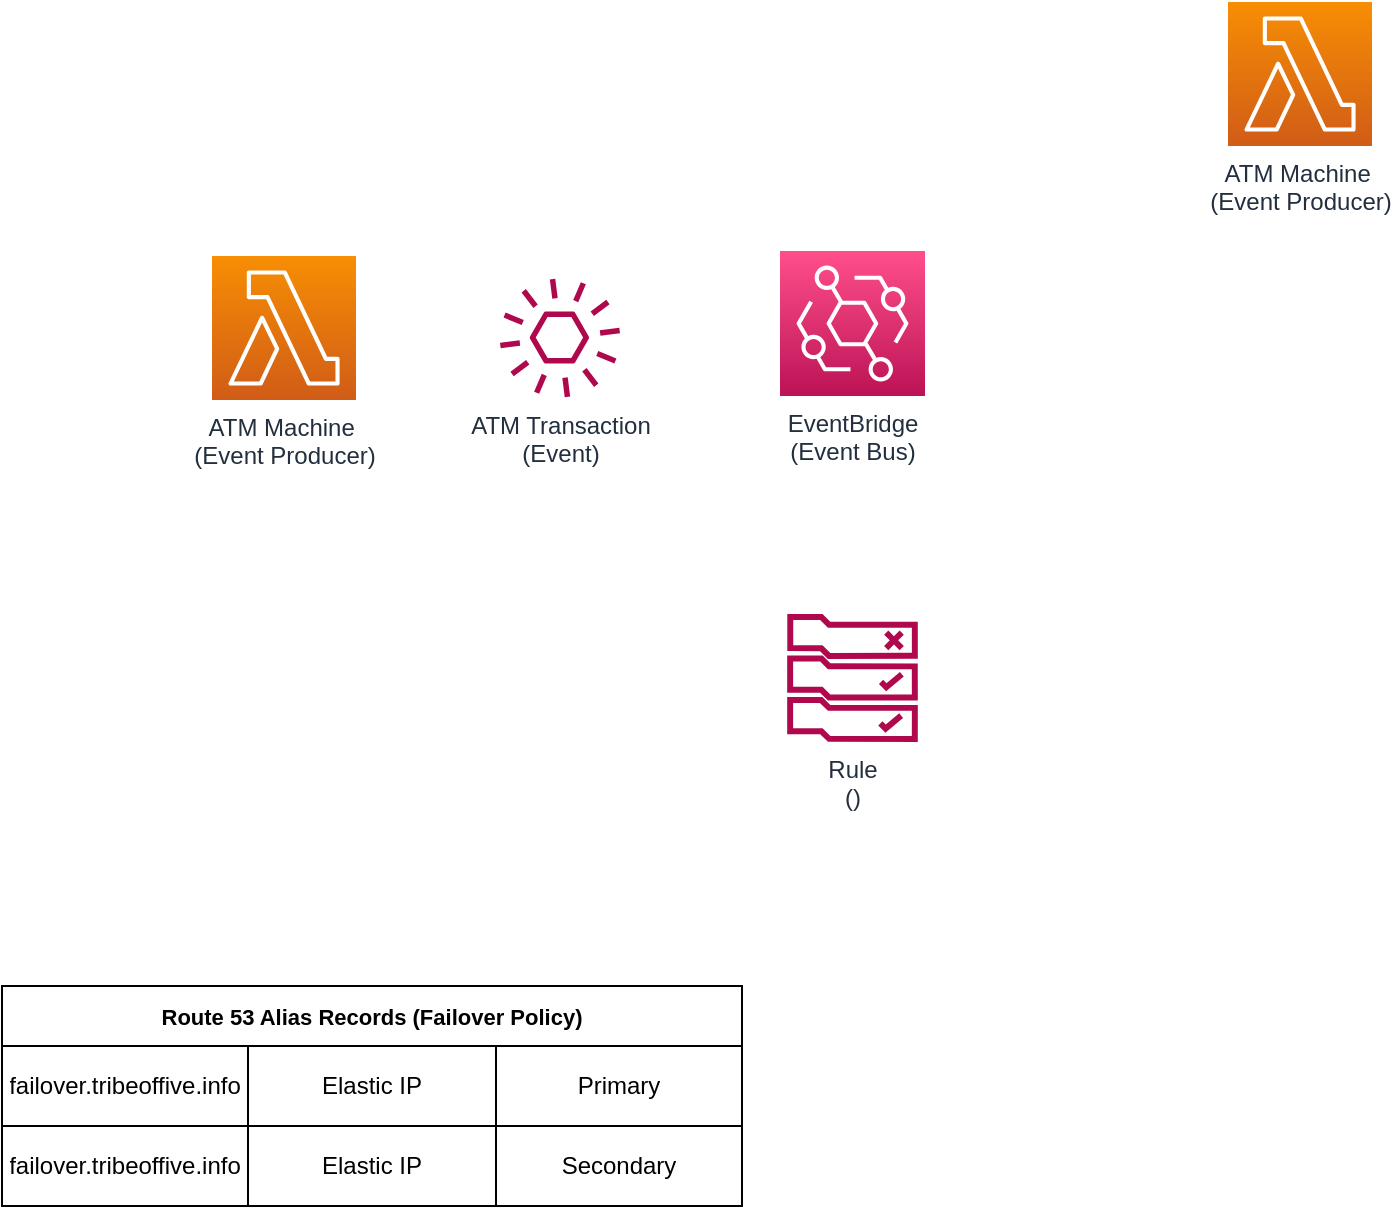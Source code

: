 <mxfile>
    <diagram id="a7g8ZhUu8bfuYHfYpA98" name="ProducerConsumerExample">
        <mxGraphModel dx="817" dy="834" grid="0" gridSize="10" guides="1" tooltips="1" connect="1" arrows="1" fold="1" page="1" pageScale="1" pageWidth="1100" pageHeight="850" math="0" shadow="0">
            <root>
                <mxCell id="0"/>
                <mxCell id="1" parent="0"/>
                <mxCell id="21" value="Route 53 Alias Records (Failover Policy)" style="shape=table;startSize=30;container=1;collapsible=0;childLayout=tableLayout;fontStyle=1;align=center;fontFamily=Helvetica;fontSize=11;fontColor=#000000;" parent="1" vertex="1">
                    <mxGeometry x="25" y="715" width="370" height="110" as="geometry"/>
                </mxCell>
                <mxCell id="22" value="" style="shape=tableRow;horizontal=0;startSize=0;swimlaneHead=0;swimlaneBody=0;top=0;left=0;bottom=0;right=0;collapsible=0;dropTarget=0;fillColor=none;points=[[0,0.5],[1,0.5]];portConstraint=eastwest;fontFamily=Helvetica;fontSize=11;fontColor=#009900;" parent="21" vertex="1">
                    <mxGeometry y="30" width="370" height="40" as="geometry"/>
                </mxCell>
                <mxCell id="23" value="&lt;font style=&quot;font-size: 12px;&quot; color=&quot;#000000&quot;&gt;failover.tribeoffive.info&lt;/font&gt;" style="shape=partialRectangle;html=1;whiteSpace=wrap;connectable=0;fillColor=none;top=0;left=0;bottom=0;right=0;overflow=hidden;fontFamily=Helvetica;fontSize=11;fontColor=#009900;" parent="22" vertex="1">
                    <mxGeometry width="123" height="40" as="geometry">
                        <mxRectangle width="123" height="40" as="alternateBounds"/>
                    </mxGeometry>
                </mxCell>
                <mxCell id="24" value="&lt;span style=&quot;color: rgb(0, 0, 0); font-size: 12px;&quot;&gt;Elastic IP&lt;/span&gt;" style="shape=partialRectangle;html=1;whiteSpace=wrap;connectable=0;fillColor=none;top=0;left=0;bottom=0;right=0;overflow=hidden;fontFamily=Helvetica;fontSize=11;fontColor=#009900;" parent="22" vertex="1">
                    <mxGeometry x="123" width="124" height="40" as="geometry">
                        <mxRectangle width="124" height="40" as="alternateBounds"/>
                    </mxGeometry>
                </mxCell>
                <mxCell id="25" value="&lt;span style=&quot;color: rgb(0, 0, 0); font-size: 12px;&quot;&gt;Primary&lt;/span&gt;" style="shape=partialRectangle;html=1;whiteSpace=wrap;connectable=0;fillColor=none;top=0;left=0;bottom=0;right=0;overflow=hidden;fontFamily=Helvetica;fontSize=11;fontColor=#009900;" parent="22" vertex="1">
                    <mxGeometry x="247" width="123" height="40" as="geometry">
                        <mxRectangle width="123" height="40" as="alternateBounds"/>
                    </mxGeometry>
                </mxCell>
                <mxCell id="26" value="" style="shape=tableRow;horizontal=0;startSize=0;swimlaneHead=0;swimlaneBody=0;top=0;left=0;bottom=0;right=0;collapsible=0;dropTarget=0;fillColor=none;points=[[0,0.5],[1,0.5]];portConstraint=eastwest;fontFamily=Helvetica;fontSize=11;fontColor=#009900;" parent="21" vertex="1">
                    <mxGeometry y="70" width="370" height="40" as="geometry"/>
                </mxCell>
                <mxCell id="27" value="&lt;span style=&quot;color: rgb(0, 0, 0); font-size: 12px;&quot;&gt;failover.tribeoffive.info&lt;/span&gt;" style="shape=partialRectangle;html=1;whiteSpace=wrap;connectable=0;fillColor=none;top=0;left=0;bottom=0;right=0;overflow=hidden;fontFamily=Helvetica;fontSize=11;fontColor=#009900;" parent="26" vertex="1">
                    <mxGeometry width="123" height="40" as="geometry">
                        <mxRectangle width="123" height="40" as="alternateBounds"/>
                    </mxGeometry>
                </mxCell>
                <mxCell id="28" value="&lt;span style=&quot;color: rgb(0, 0, 0); font-size: 12px;&quot;&gt;Elastic IP&lt;/span&gt;" style="shape=partialRectangle;html=1;whiteSpace=wrap;connectable=0;fillColor=none;top=0;left=0;bottom=0;right=0;overflow=hidden;fontFamily=Helvetica;fontSize=11;fontColor=#009900;" parent="26" vertex="1">
                    <mxGeometry x="123" width="124" height="40" as="geometry">
                        <mxRectangle width="124" height="40" as="alternateBounds"/>
                    </mxGeometry>
                </mxCell>
                <mxCell id="29" value="&lt;font color=&quot;#000000&quot;&gt;&lt;span style=&quot;font-size: 12px;&quot;&gt;Secondary&lt;/span&gt;&lt;/font&gt;" style="shape=partialRectangle;html=1;whiteSpace=wrap;connectable=0;fillColor=none;top=0;left=0;bottom=0;right=0;overflow=hidden;fontFamily=Helvetica;fontSize=11;fontColor=#009900;" parent="26" vertex="1">
                    <mxGeometry x="247" width="123" height="40" as="geometry">
                        <mxRectangle width="123" height="40" as="alternateBounds"/>
                    </mxGeometry>
                </mxCell>
                <mxCell id="hlzm3OFjWWuktmjhIEz7-39" value="EventBridge&lt;br&gt;(Event Bus)" style="sketch=0;points=[[0,0,0],[0.25,0,0],[0.5,0,0],[0.75,0,0],[1,0,0],[0,1,0],[0.25,1,0],[0.5,1,0],[0.75,1,0],[1,1,0],[0,0.25,0],[0,0.5,0],[0,0.75,0],[1,0.25,0],[1,0.5,0],[1,0.75,0]];outlineConnect=0;fontColor=#232F3E;gradientColor=#FF4F8B;gradientDirection=north;fillColor=#BC1356;strokeColor=#ffffff;dashed=0;verticalLabelPosition=bottom;verticalAlign=top;align=center;html=1;fontSize=12;fontStyle=0;aspect=fixed;shape=mxgraph.aws4.resourceIcon;resIcon=mxgraph.aws4.eventbridge;" vertex="1" parent="1">
                    <mxGeometry x="414" y="347.5" width="72.5" height="72.5" as="geometry"/>
                </mxCell>
                <mxCell id="hlzm3OFjWWuktmjhIEz7-41" value="ATM Transaction&lt;br&gt;(Event)" style="sketch=0;outlineConnect=0;fontColor=#232F3E;gradientColor=none;fillColor=#B0084D;strokeColor=none;dashed=0;verticalLabelPosition=bottom;verticalAlign=top;align=center;html=1;fontSize=12;fontStyle=0;aspect=fixed;pointerEvents=1;shape=mxgraph.aws4.event;" vertex="1" parent="1">
                    <mxGeometry x="274" y="361" width="60" height="60" as="geometry"/>
                </mxCell>
                <mxCell id="hlzm3OFjWWuktmjhIEz7-42" value="Rule&lt;br&gt;()" style="sketch=0;outlineConnect=0;fontColor=#232F3E;gradientColor=none;fillColor=#B0084D;strokeColor=none;dashed=0;verticalLabelPosition=bottom;verticalAlign=top;align=center;html=1;fontSize=12;fontStyle=0;aspect=fixed;pointerEvents=1;shape=mxgraph.aws4.rule_2;" vertex="1" parent="1">
                    <mxGeometry x="417.41" y="529" width="65.68" height="64" as="geometry"/>
                </mxCell>
                <mxCell id="hlzm3OFjWWuktmjhIEz7-43" value="ATM Machine&amp;nbsp;&lt;br&gt;(Event Producer)" style="sketch=0;points=[[0,0,0],[0.25,0,0],[0.5,0,0],[0.75,0,0],[1,0,0],[0,1,0],[0.25,1,0],[0.5,1,0],[0.75,1,0],[1,1,0],[0,0.25,0],[0,0.5,0],[0,0.75,0],[1,0.25,0],[1,0.5,0],[1,0.75,0]];outlineConnect=0;fontColor=#232F3E;gradientColor=#F78E04;gradientDirection=north;fillColor=#D05C17;strokeColor=#ffffff;dashed=0;verticalLabelPosition=bottom;verticalAlign=top;align=center;html=1;fontSize=12;fontStyle=0;aspect=fixed;shape=mxgraph.aws4.resourceIcon;resIcon=mxgraph.aws4.lambda;" vertex="1" parent="1">
                    <mxGeometry x="130" y="350" width="72" height="72" as="geometry"/>
                </mxCell>
                <mxCell id="v9pyteFIPzg4LLItuWqm-29" value="ATM Machine&amp;nbsp;&lt;br&gt;(Event Producer)" style="sketch=0;points=[[0,0,0],[0.25,0,0],[0.5,0,0],[0.75,0,0],[1,0,0],[0,1,0],[0.25,1,0],[0.5,1,0],[0.75,1,0],[1,1,0],[0,0.25,0],[0,0.5,0],[0,0.75,0],[1,0.25,0],[1,0.5,0],[1,0.75,0]];outlineConnect=0;fontColor=#232F3E;gradientColor=#F78E04;gradientDirection=north;fillColor=#D05C17;strokeColor=#ffffff;dashed=0;verticalLabelPosition=bottom;verticalAlign=top;align=center;html=1;fontSize=12;fontStyle=0;aspect=fixed;shape=mxgraph.aws4.resourceIcon;resIcon=mxgraph.aws4.lambda;" vertex="1" parent="1">
                    <mxGeometry x="638" y="223" width="72" height="72" as="geometry"/>
                </mxCell>
            </root>
        </mxGraphModel>
    </diagram>
</mxfile>
